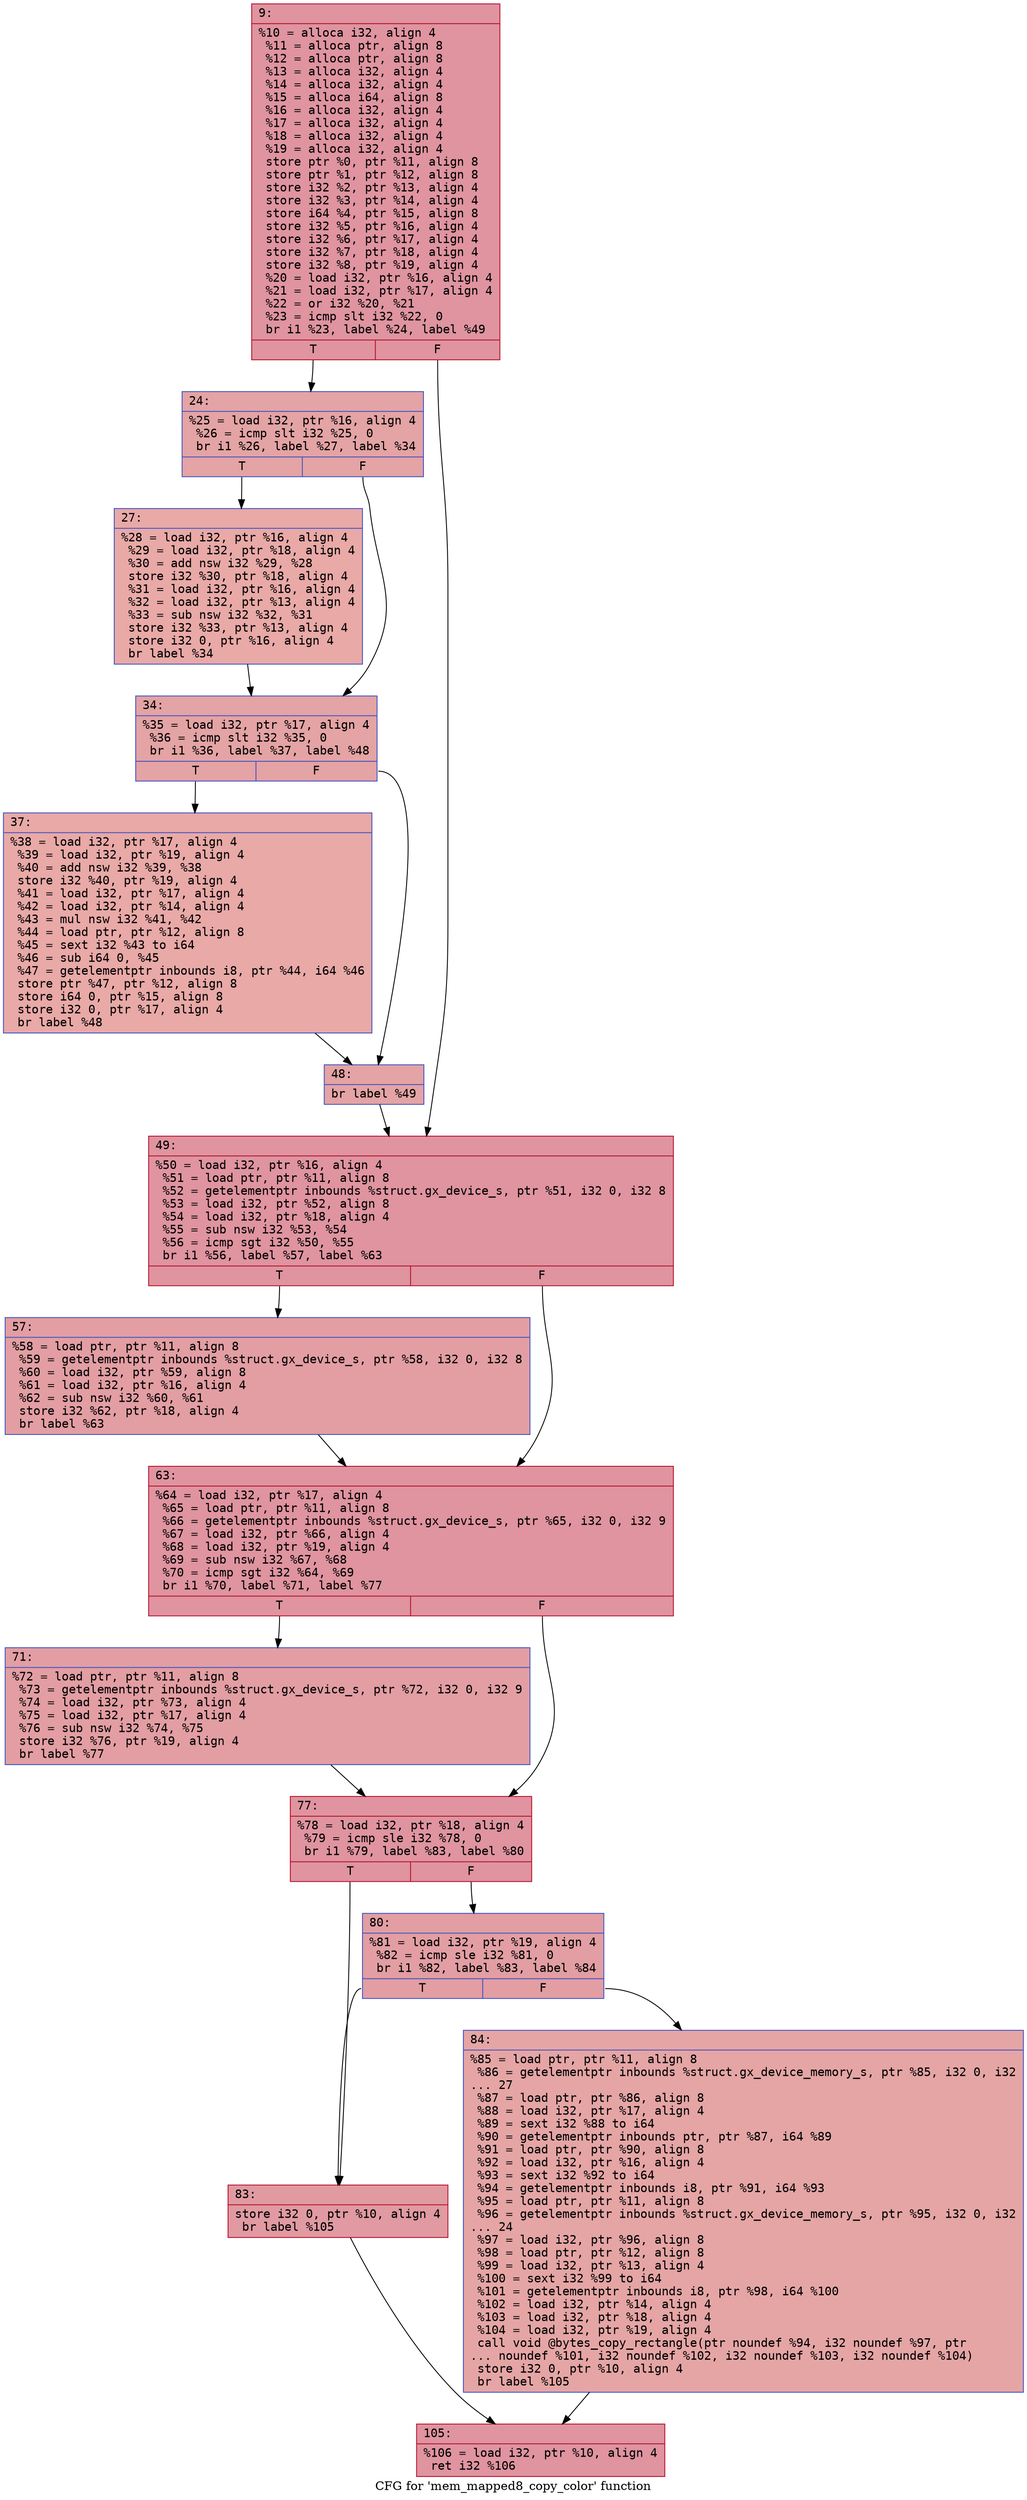 digraph "CFG for 'mem_mapped8_copy_color' function" {
	label="CFG for 'mem_mapped8_copy_color' function";

	Node0x600000ab2cb0 [shape=record,color="#b70d28ff", style=filled, fillcolor="#b70d2870" fontname="Courier",label="{9:\l|  %10 = alloca i32, align 4\l  %11 = alloca ptr, align 8\l  %12 = alloca ptr, align 8\l  %13 = alloca i32, align 4\l  %14 = alloca i32, align 4\l  %15 = alloca i64, align 8\l  %16 = alloca i32, align 4\l  %17 = alloca i32, align 4\l  %18 = alloca i32, align 4\l  %19 = alloca i32, align 4\l  store ptr %0, ptr %11, align 8\l  store ptr %1, ptr %12, align 8\l  store i32 %2, ptr %13, align 4\l  store i32 %3, ptr %14, align 4\l  store i64 %4, ptr %15, align 8\l  store i32 %5, ptr %16, align 4\l  store i32 %6, ptr %17, align 4\l  store i32 %7, ptr %18, align 4\l  store i32 %8, ptr %19, align 4\l  %20 = load i32, ptr %16, align 4\l  %21 = load i32, ptr %17, align 4\l  %22 = or i32 %20, %21\l  %23 = icmp slt i32 %22, 0\l  br i1 %23, label %24, label %49\l|{<s0>T|<s1>F}}"];
	Node0x600000ab2cb0:s0 -> Node0x600000ab2d00[tooltip="9 -> 24\nProbability 37.50%" ];
	Node0x600000ab2cb0:s1 -> Node0x600000ab2e90[tooltip="9 -> 49\nProbability 62.50%" ];
	Node0x600000ab2d00 [shape=record,color="#3d50c3ff", style=filled, fillcolor="#c32e3170" fontname="Courier",label="{24:\l|  %25 = load i32, ptr %16, align 4\l  %26 = icmp slt i32 %25, 0\l  br i1 %26, label %27, label %34\l|{<s0>T|<s1>F}}"];
	Node0x600000ab2d00:s0 -> Node0x600000ab2d50[tooltip="24 -> 27\nProbability 37.50%" ];
	Node0x600000ab2d00:s1 -> Node0x600000ab2da0[tooltip="24 -> 34\nProbability 62.50%" ];
	Node0x600000ab2d50 [shape=record,color="#3d50c3ff", style=filled, fillcolor="#ca3b3770" fontname="Courier",label="{27:\l|  %28 = load i32, ptr %16, align 4\l  %29 = load i32, ptr %18, align 4\l  %30 = add nsw i32 %29, %28\l  store i32 %30, ptr %18, align 4\l  %31 = load i32, ptr %16, align 4\l  %32 = load i32, ptr %13, align 4\l  %33 = sub nsw i32 %32, %31\l  store i32 %33, ptr %13, align 4\l  store i32 0, ptr %16, align 4\l  br label %34\l}"];
	Node0x600000ab2d50 -> Node0x600000ab2da0[tooltip="27 -> 34\nProbability 100.00%" ];
	Node0x600000ab2da0 [shape=record,color="#3d50c3ff", style=filled, fillcolor="#c32e3170" fontname="Courier",label="{34:\l|  %35 = load i32, ptr %17, align 4\l  %36 = icmp slt i32 %35, 0\l  br i1 %36, label %37, label %48\l|{<s0>T|<s1>F}}"];
	Node0x600000ab2da0:s0 -> Node0x600000ab2df0[tooltip="34 -> 37\nProbability 37.50%" ];
	Node0x600000ab2da0:s1 -> Node0x600000ab2e40[tooltip="34 -> 48\nProbability 62.50%" ];
	Node0x600000ab2df0 [shape=record,color="#3d50c3ff", style=filled, fillcolor="#ca3b3770" fontname="Courier",label="{37:\l|  %38 = load i32, ptr %17, align 4\l  %39 = load i32, ptr %19, align 4\l  %40 = add nsw i32 %39, %38\l  store i32 %40, ptr %19, align 4\l  %41 = load i32, ptr %17, align 4\l  %42 = load i32, ptr %14, align 4\l  %43 = mul nsw i32 %41, %42\l  %44 = load ptr, ptr %12, align 8\l  %45 = sext i32 %43 to i64\l  %46 = sub i64 0, %45\l  %47 = getelementptr inbounds i8, ptr %44, i64 %46\l  store ptr %47, ptr %12, align 8\l  store i64 0, ptr %15, align 8\l  store i32 0, ptr %17, align 4\l  br label %48\l}"];
	Node0x600000ab2df0 -> Node0x600000ab2e40[tooltip="37 -> 48\nProbability 100.00%" ];
	Node0x600000ab2e40 [shape=record,color="#3d50c3ff", style=filled, fillcolor="#c32e3170" fontname="Courier",label="{48:\l|  br label %49\l}"];
	Node0x600000ab2e40 -> Node0x600000ab2e90[tooltip="48 -> 49\nProbability 100.00%" ];
	Node0x600000ab2e90 [shape=record,color="#b70d28ff", style=filled, fillcolor="#b70d2870" fontname="Courier",label="{49:\l|  %50 = load i32, ptr %16, align 4\l  %51 = load ptr, ptr %11, align 8\l  %52 = getelementptr inbounds %struct.gx_device_s, ptr %51, i32 0, i32 8\l  %53 = load i32, ptr %52, align 8\l  %54 = load i32, ptr %18, align 4\l  %55 = sub nsw i32 %53, %54\l  %56 = icmp sgt i32 %50, %55\l  br i1 %56, label %57, label %63\l|{<s0>T|<s1>F}}"];
	Node0x600000ab2e90:s0 -> Node0x600000ab2ee0[tooltip="49 -> 57\nProbability 50.00%" ];
	Node0x600000ab2e90:s1 -> Node0x600000ab2f30[tooltip="49 -> 63\nProbability 50.00%" ];
	Node0x600000ab2ee0 [shape=record,color="#3d50c3ff", style=filled, fillcolor="#be242e70" fontname="Courier",label="{57:\l|  %58 = load ptr, ptr %11, align 8\l  %59 = getelementptr inbounds %struct.gx_device_s, ptr %58, i32 0, i32 8\l  %60 = load i32, ptr %59, align 8\l  %61 = load i32, ptr %16, align 4\l  %62 = sub nsw i32 %60, %61\l  store i32 %62, ptr %18, align 4\l  br label %63\l}"];
	Node0x600000ab2ee0 -> Node0x600000ab2f30[tooltip="57 -> 63\nProbability 100.00%" ];
	Node0x600000ab2f30 [shape=record,color="#b70d28ff", style=filled, fillcolor="#b70d2870" fontname="Courier",label="{63:\l|  %64 = load i32, ptr %17, align 4\l  %65 = load ptr, ptr %11, align 8\l  %66 = getelementptr inbounds %struct.gx_device_s, ptr %65, i32 0, i32 9\l  %67 = load i32, ptr %66, align 4\l  %68 = load i32, ptr %19, align 4\l  %69 = sub nsw i32 %67, %68\l  %70 = icmp sgt i32 %64, %69\l  br i1 %70, label %71, label %77\l|{<s0>T|<s1>F}}"];
	Node0x600000ab2f30:s0 -> Node0x600000ab2f80[tooltip="63 -> 71\nProbability 50.00%" ];
	Node0x600000ab2f30:s1 -> Node0x600000ab2fd0[tooltip="63 -> 77\nProbability 50.00%" ];
	Node0x600000ab2f80 [shape=record,color="#3d50c3ff", style=filled, fillcolor="#be242e70" fontname="Courier",label="{71:\l|  %72 = load ptr, ptr %11, align 8\l  %73 = getelementptr inbounds %struct.gx_device_s, ptr %72, i32 0, i32 9\l  %74 = load i32, ptr %73, align 4\l  %75 = load i32, ptr %17, align 4\l  %76 = sub nsw i32 %74, %75\l  store i32 %76, ptr %19, align 4\l  br label %77\l}"];
	Node0x600000ab2f80 -> Node0x600000ab2fd0[tooltip="71 -> 77\nProbability 100.00%" ];
	Node0x600000ab2fd0 [shape=record,color="#b70d28ff", style=filled, fillcolor="#b70d2870" fontname="Courier",label="{77:\l|  %78 = load i32, ptr %18, align 4\l  %79 = icmp sle i32 %78, 0\l  br i1 %79, label %83, label %80\l|{<s0>T|<s1>F}}"];
	Node0x600000ab2fd0:s0 -> Node0x600000ab3070[tooltip="77 -> 83\nProbability 50.00%" ];
	Node0x600000ab2fd0:s1 -> Node0x600000ab3020[tooltip="77 -> 80\nProbability 50.00%" ];
	Node0x600000ab3020 [shape=record,color="#3d50c3ff", style=filled, fillcolor="#be242e70" fontname="Courier",label="{80:\l|  %81 = load i32, ptr %19, align 4\l  %82 = icmp sle i32 %81, 0\l  br i1 %82, label %83, label %84\l|{<s0>T|<s1>F}}"];
	Node0x600000ab3020:s0 -> Node0x600000ab3070[tooltip="80 -> 83\nProbability 50.00%" ];
	Node0x600000ab3020:s1 -> Node0x600000ab30c0[tooltip="80 -> 84\nProbability 50.00%" ];
	Node0x600000ab3070 [shape=record,color="#b70d28ff", style=filled, fillcolor="#bb1b2c70" fontname="Courier",label="{83:\l|  store i32 0, ptr %10, align 4\l  br label %105\l}"];
	Node0x600000ab3070 -> Node0x600000ab3110[tooltip="83 -> 105\nProbability 100.00%" ];
	Node0x600000ab30c0 [shape=record,color="#3d50c3ff", style=filled, fillcolor="#c5333470" fontname="Courier",label="{84:\l|  %85 = load ptr, ptr %11, align 8\l  %86 = getelementptr inbounds %struct.gx_device_memory_s, ptr %85, i32 0, i32\l... 27\l  %87 = load ptr, ptr %86, align 8\l  %88 = load i32, ptr %17, align 4\l  %89 = sext i32 %88 to i64\l  %90 = getelementptr inbounds ptr, ptr %87, i64 %89\l  %91 = load ptr, ptr %90, align 8\l  %92 = load i32, ptr %16, align 4\l  %93 = sext i32 %92 to i64\l  %94 = getelementptr inbounds i8, ptr %91, i64 %93\l  %95 = load ptr, ptr %11, align 8\l  %96 = getelementptr inbounds %struct.gx_device_memory_s, ptr %95, i32 0, i32\l... 24\l  %97 = load i32, ptr %96, align 8\l  %98 = load ptr, ptr %12, align 8\l  %99 = load i32, ptr %13, align 4\l  %100 = sext i32 %99 to i64\l  %101 = getelementptr inbounds i8, ptr %98, i64 %100\l  %102 = load i32, ptr %14, align 4\l  %103 = load i32, ptr %18, align 4\l  %104 = load i32, ptr %19, align 4\l  call void @bytes_copy_rectangle(ptr noundef %94, i32 noundef %97, ptr\l... noundef %101, i32 noundef %102, i32 noundef %103, i32 noundef %104)\l  store i32 0, ptr %10, align 4\l  br label %105\l}"];
	Node0x600000ab30c0 -> Node0x600000ab3110[tooltip="84 -> 105\nProbability 100.00%" ];
	Node0x600000ab3110 [shape=record,color="#b70d28ff", style=filled, fillcolor="#b70d2870" fontname="Courier",label="{105:\l|  %106 = load i32, ptr %10, align 4\l  ret i32 %106\l}"];
}
